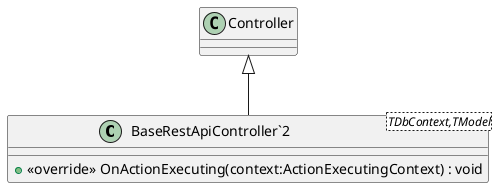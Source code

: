 @startuml
class "BaseRestApiController`2"<TDbContext,TModel> {
    + <<override>> OnActionExecuting(context:ActionExecutingContext) : void
}
Controller <|-- "BaseRestApiController`2"
@enduml
